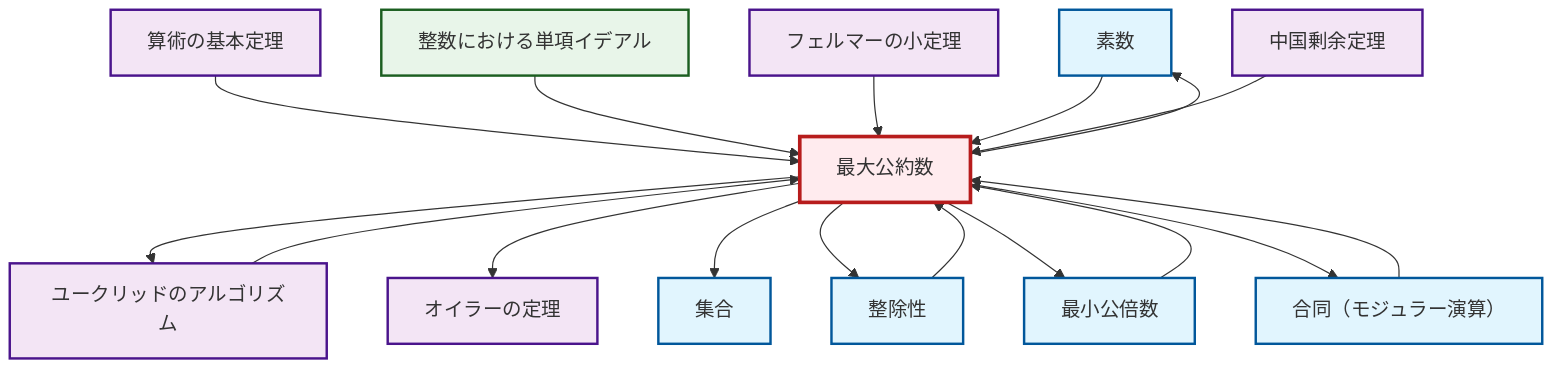 graph TD
    classDef definition fill:#e1f5fe,stroke:#01579b,stroke-width:2px
    classDef theorem fill:#f3e5f5,stroke:#4a148c,stroke-width:2px
    classDef axiom fill:#fff3e0,stroke:#e65100,stroke-width:2px
    classDef example fill:#e8f5e9,stroke:#1b5e20,stroke-width:2px
    classDef current fill:#ffebee,stroke:#b71c1c,stroke-width:3px
    def-prime["素数"]:::definition
    def-set["集合"]:::definition
    def-gcd["最大公約数"]:::definition
    def-divisibility["整除性"]:::definition
    def-lcm["最小公倍数"]:::definition
    thm-euclidean-algorithm["ユークリッドのアルゴリズム"]:::theorem
    thm-fermat-little["フェルマーの小定理"]:::theorem
    thm-fundamental-arithmetic["算術の基本定理"]:::theorem
    def-congruence["合同（モジュラー演算）"]:::definition
    ex-principal-ideal["整数における単項イデアル"]:::example
    thm-chinese-remainder["中国剰余定理"]:::theorem
    thm-euler["オイラーの定理"]:::theorem
    def-gcd --> thm-euclidean-algorithm
    thm-fundamental-arithmetic --> def-gcd
    def-gcd --> thm-euler
    def-gcd --> def-set
    thm-euclidean-algorithm --> def-gcd
    def-gcd --> def-divisibility
    ex-principal-ideal --> def-gcd
    thm-fermat-little --> def-gcd
    def-congruence --> def-gcd
    def-prime --> def-gcd
    def-lcm --> def-gcd
    thm-chinese-remainder --> def-gcd
    def-gcd --> def-lcm
    def-gcd --> def-congruence
    def-gcd --> def-prime
    def-divisibility --> def-gcd
    class def-gcd current